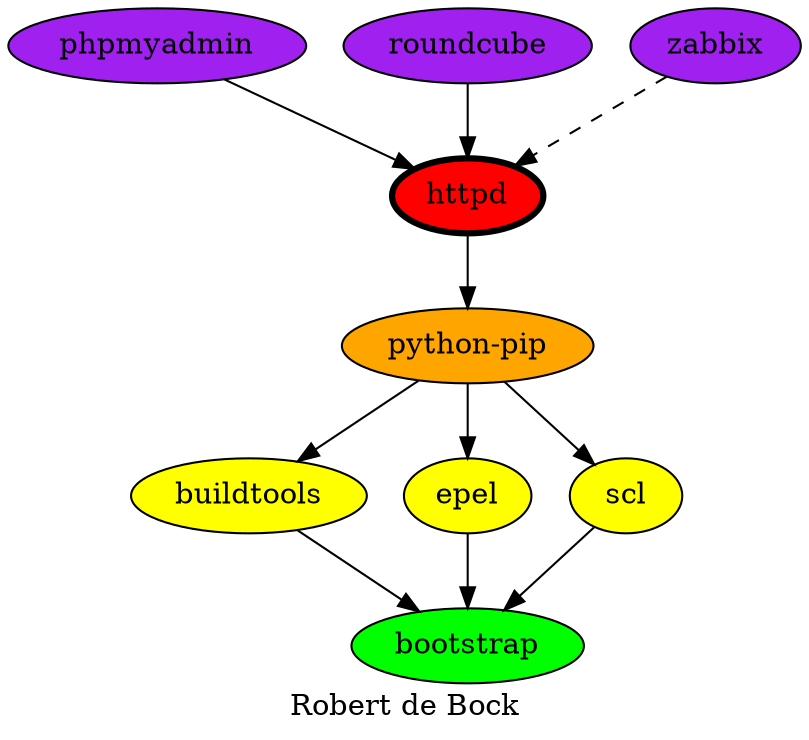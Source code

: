 digraph PhiloDilemma {
  label = "Robert de Bock" ;
  overlap=false
  {
    bootstrap [fillcolor=green style=filled]
    buildtools [fillcolor=yellow style=filled]
    epel [fillcolor=yellow style=filled]
    scl [fillcolor=yellow style=filled]
    "python-pip" [fillcolor=orange style=filled]
    httpd [fillcolor=red style=filled penwidth=3]
    phpmyadmin [fillcolor=purple style=filled]
    roundcube [fillcolor=purple style=filled]
    zabbix [fillcolor=purple style=filled]
  }
  {buildtools epel scl} -> bootstrap
  "python-pip" -> {buildtools epel scl}
  httpd -> "python-pip"
  {phpmyadmin roundcube} -> httpd
  zabbix -> httpd [style=dashed]
}
